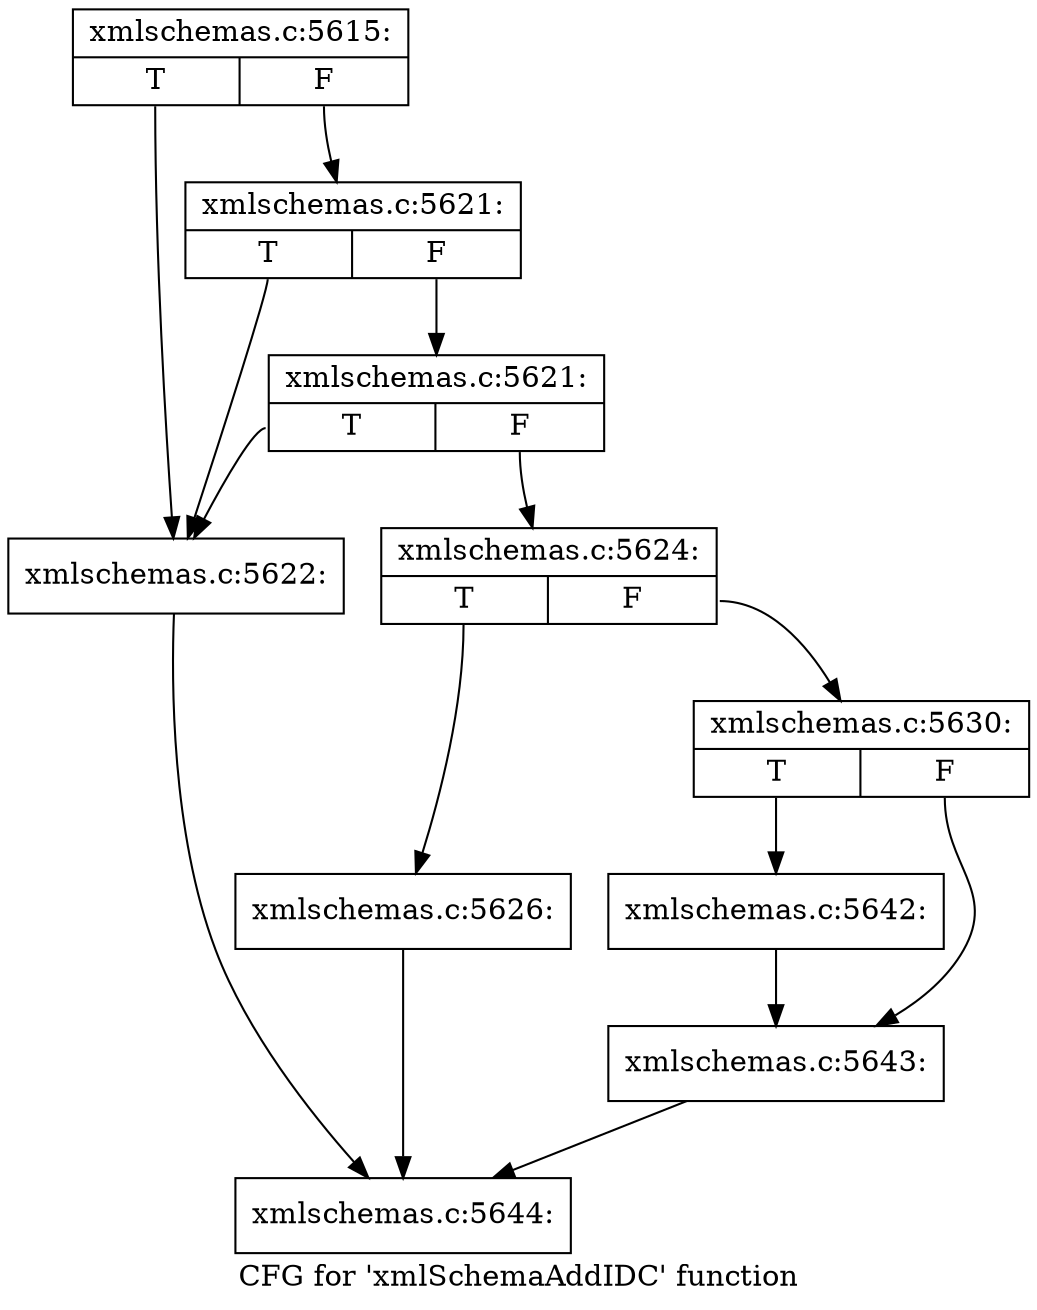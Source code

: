 digraph "CFG for 'xmlSchemaAddIDC' function" {
	label="CFG for 'xmlSchemaAddIDC' function";

	Node0x4fcefa0 [shape=record,label="{xmlschemas.c:5615:|{<s0>T|<s1>F}}"];
	Node0x4fcefa0:s0 -> Node0x4fe5700;
	Node0x4fcefa0:s1 -> Node0x4fe5820;
	Node0x4fe5820 [shape=record,label="{xmlschemas.c:5621:|{<s0>T|<s1>F}}"];
	Node0x4fe5820:s0 -> Node0x4fe5700;
	Node0x4fe5820:s1 -> Node0x4fe57a0;
	Node0x4fe57a0 [shape=record,label="{xmlschemas.c:5621:|{<s0>T|<s1>F}}"];
	Node0x4fe57a0:s0 -> Node0x4fe5700;
	Node0x4fe57a0:s1 -> Node0x4fe5750;
	Node0x4fe5700 [shape=record,label="{xmlschemas.c:5622:}"];
	Node0x4fe5700 -> Node0x4fe3fa0;
	Node0x4fe5750 [shape=record,label="{xmlschemas.c:5624:|{<s0>T|<s1>F}}"];
	Node0x4fe5750:s0 -> Node0x4fe63e0;
	Node0x4fe5750:s1 -> Node0x4fe6430;
	Node0x4fe63e0 [shape=record,label="{xmlschemas.c:5626:}"];
	Node0x4fe63e0 -> Node0x4fe3fa0;
	Node0x4fe6430 [shape=record,label="{xmlschemas.c:5630:|{<s0>T|<s1>F}}"];
	Node0x4fe6430:s0 -> Node0x4fe8ec0;
	Node0x4fe6430:s1 -> Node0x4fe8f10;
	Node0x4fe8ec0 [shape=record,label="{xmlschemas.c:5642:}"];
	Node0x4fe8ec0 -> Node0x4fe8f10;
	Node0x4fe8f10 [shape=record,label="{xmlschemas.c:5643:}"];
	Node0x4fe8f10 -> Node0x4fe3fa0;
	Node0x4fe3fa0 [shape=record,label="{xmlschemas.c:5644:}"];
}
